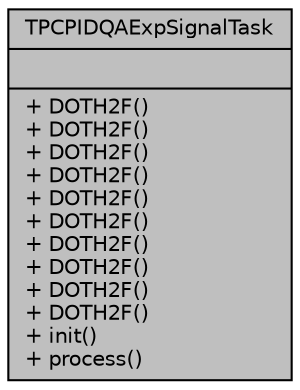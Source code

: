 digraph "TPCPIDQAExpSignalTask"
{
 // INTERACTIVE_SVG=YES
  bgcolor="transparent";
  edge [fontname="Helvetica",fontsize="10",labelfontname="Helvetica",labelfontsize="10"];
  node [fontname="Helvetica",fontsize="10",shape=record];
  Node1 [label="{TPCPIDQAExpSignalTask\n||+ DOTH2F()\l+ DOTH2F()\l+ DOTH2F()\l+ DOTH2F()\l+ DOTH2F()\l+ DOTH2F()\l+ DOTH2F()\l+ DOTH2F()\l+ DOTH2F()\l+ DOTH2F()\l+ init()\l+ process()\l}",height=0.2,width=0.4,color="black", fillcolor="grey75", style="filled", fontcolor="black"];
}
